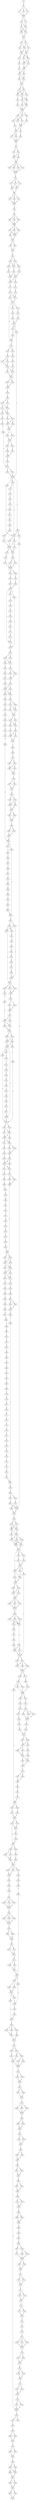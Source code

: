 strict digraph  {
	S0 -> S1 [ label = G ];
	S1 -> S2 [ label = T ];
	S1 -> S3 [ label = C ];
	S1 -> S4 [ label = A ];
	S2 -> S5 [ label = T ];
	S3 -> S5 [ label = T ];
	S4 -> S5 [ label = T ];
	S5 -> S6 [ label = A ];
	S5 -> S7 [ label = T ];
	S6 -> S8 [ label = C ];
	S6 -> S9 [ label = T ];
	S7 -> S8 [ label = C ];
	S8 -> S10 [ label = T ];
	S8 -> S11 [ label = A ];
	S9 -> S10 [ label = T ];
	S9 -> S11 [ label = A ];
	S10 -> S12 [ label = T ];
	S11 -> S12 [ label = T ];
	S12 -> S13 [ label = T ];
	S12 -> S14 [ label = C ];
	S13 -> S15 [ label = G ];
	S13 -> S16 [ label = C ];
	S14 -> S17 [ label = A ];
	S14 -> S16 [ label = C ];
	S15 -> S18 [ label = A ];
	S16 -> S18 [ label = A ];
	S16 -> S19 [ label = G ];
	S17 -> S19 [ label = G ];
	S18 -> S20 [ label = T ];
	S18 -> S21 [ label = C ];
	S19 -> S22 [ label = G ];
	S19 -> S20 [ label = T ];
	S20 -> S23 [ label = G ];
	S20 -> S24 [ label = A ];
	S21 -> S25 [ label = C ];
	S22 -> S24 [ label = A ];
	S23 -> S26 [ label = A ];
	S24 -> S26 [ label = A ];
	S25 -> S27 [ label = G ];
	S26 -> S28 [ label = C ];
	S26 -> S29 [ label = A ];
	S27 -> S28 [ label = C ];
	S28 -> S30 [ label = A ];
	S28 -> S31 [ label = G ];
	S29 -> S31 [ label = G ];
	S30 -> S32 [ label = A ];
	S31 -> S32 [ label = A ];
	S32 -> S33 [ label = G ];
	S32 -> S34 [ label = A ];
	S33 -> S35 [ label = T ];
	S33 -> S36 [ label = A ];
	S33 -> S37 [ label = G ];
	S34 -> S35 [ label = T ];
	S34 -> S37 [ label = G ];
	S35 -> S38 [ label = G ];
	S36 -> S39 [ label = T ];
	S37 -> S39 [ label = T ];
	S37 -> S40 [ label = C ];
	S38 -> S41 [ label = T ];
	S38 -> S42 [ label = C ];
	S39 -> S42 [ label = C ];
	S40 -> S43 [ label = A ];
	S41 -> S44 [ label = A ];
	S42 -> S44 [ label = A ];
	S43 -> S44 [ label = A ];
	S44 -> S46 [ label = C ];
	S44 -> S47 [ label = A ];
	S44 -> S48 [ label = T ];
	S46 -> S49 [ label = A ];
	S46 -> S50 [ label = C ];
	S46 -> S51 [ label = G ];
	S47 -> S50 [ label = C ];
	S48 -> S52 [ label = T ];
	S49 -> S53 [ label = T ];
	S50 -> S54 [ label = C ];
	S51 -> S54 [ label = C ];
	S52 -> S54 [ label = C ];
	S53 -> S55 [ label = T ];
	S54 -> S56 [ label = G ];
	S54 -> S55 [ label = T ];
	S55 -> S57 [ label = A ];
	S55 -> S58 [ label = G ];
	S56 -> S59 [ label = T ];
	S57 -> S60 [ label = C ];
	S58 -> S60 [ label = C ];
	S59 -> S60 [ label = C ];
	S60 -> S61 [ label = C ];
	S61 -> S62 [ label = T ];
	S61 -> S63 [ label = A ];
	S62 -> S64 [ label = C ];
	S63 -> S64 [ label = C ];
	S63 -> S65 [ label = T ];
	S64 -> S66 [ label = C ];
	S65 -> S66 [ label = C ];
	S66 -> S67 [ label = A ];
	S66 -> S68 [ label = G ];
	S66 -> S69 [ label = C ];
	S66 -> S70 [ label = T ];
	S67 -> S71 [ label = C ];
	S68 -> S71 [ label = C ];
	S69 -> S71 [ label = C ];
	S70 -> S71 [ label = C ];
	S71 -> S72 [ label = C ];
	S72 -> S73 [ label = T ];
	S72 -> S74 [ label = C ];
	S72 -> S75 [ label = G ];
	S73 -> S76 [ label = T ];
	S73 -> S77 [ label = A ];
	S74 -> S77 [ label = A ];
	S75 -> S76 [ label = T ];
	S76 -> S78 [ label = T ];
	S77 -> S78 [ label = T ];
	S78 -> S79 [ label = C ];
	S78 -> S80 [ label = G ];
	S78 -> S81 [ label = T ];
	S79 -> S82 [ label = A ];
	S80 -> S82 [ label = A ];
	S81 -> S82 [ label = A ];
	S82 -> S83 [ label = A ];
	S83 -> S84 [ label = C ];
	S84 -> S85 [ label = A ];
	S84 -> S86 [ label = C ];
	S84 -> S87 [ label = T ];
	S85 -> S88 [ label = T ];
	S86 -> S88 [ label = T ];
	S87 -> S88 [ label = T ];
	S88 -> S89 [ label = C ];
	S88 -> S90 [ label = G ];
	S88 -> S91 [ label = T ];
	S89 -> S92 [ label = A ];
	S90 -> S93 [ label = C ];
	S90 -> S92 [ label = A ];
	S91 -> S92 [ label = A ];
	S92 -> S94 [ label = T ];
	S93 -> S94 [ label = T ];
	S94 -> S95 [ label = T ];
	S94 -> S96 [ label = C ];
	S95 -> S97 [ label = C ];
	S96 -> S97 [ label = C ];
	S97 -> S98 [ label = C ];
	S98 -> S99 [ label = T ];
	S98 -> S100 [ label = A ];
	S99 -> S101 [ label = T ];
	S99 -> S102 [ label = C ];
	S100 -> S103 [ label = A ];
	S100 -> S101 [ label = T ];
	S101 -> S104 [ label = C ];
	S102 -> S105 [ label = A ];
	S103 -> S106 [ label = G ];
	S104 -> S107 [ label = A ];
	S104 -> S108 [ label = T ];
	S105 -> S108 [ label = T ];
	S106 -> S107 [ label = A ];
	S107 -> S109 [ label = C ];
	S107 -> S110 [ label = T ];
	S108 -> S109 [ label = C ];
	S109 -> S111 [ label = C ];
	S110 -> S112 [ label = G ];
	S111 -> S113 [ label = A ];
	S112 -> S114 [ label = G ];
	S113 -> S115 [ label = A ];
	S113 -> S116 [ label = C ];
	S114 -> S115 [ label = A ];
	S115 -> S117 [ label = A ];
	S116 -> S117 [ label = A ];
	S117 -> S118 [ label = G ];
	S117 -> S119 [ label = G ];
	S117 -> S120 [ label = T ];
	S118 -> S121 [ label = A ];
	S119 -> S122 [ label = C ];
	S120 -> S123 [ label = A ];
	S121 -> S124 [ label = C ];
	S121 -> S125 [ label = A ];
	S122 -> S126 [ label = A ];
	S123 -> S127 [ label = T ];
	S124 -> S128 [ label = C ];
	S125 -> S129 [ label = G ];
	S126 -> S130 [ label = G ];
	S127 -> S130 [ label = G ];
	S128 -> S131 [ label = A ];
	S128 -> S132 [ label = G ];
	S129 -> S133 [ label = C ];
	S130 -> S134 [ label = G ];
	S130 -> S135 [ label = G ];
	S131 -> S136 [ label = T ];
	S132 -> S136 [ label = T ];
	S133 -> S137 [ label = G ];
	S134 -> S138 [ label = T ];
	S135 -> S139 [ label = T ];
	S136 -> S140 [ label = C ];
	S136 -> S141 [ label = T ];
	S137 -> S140 [ label = C ];
	S138 -> S118 [ label = G ];
	S139 -> S142 [ label = C ];
	S139 -> S143 [ label = T ];
	S139 -> S144 [ label = G ];
	S140 -> S145 [ label = T ];
	S141 -> S145 [ label = T ];
	S142 -> S146 [ label = A ];
	S142 -> S147 [ label = G ];
	S143 -> S146 [ label = A ];
	S143 -> S148 [ label = C ];
	S144 -> S146 [ label = A ];
	S145 -> S149 [ label = G ];
	S145 -> S150 [ label = A ];
	S146 -> S151 [ label = G ];
	S146 -> S152 [ label = A ];
	S147 -> S153 [ label = C ];
	S148 -> S154 [ label = T ];
	S149 -> S155 [ label = C ];
	S150 -> S155 [ label = C ];
	S151 -> S156 [ label = T ];
	S151 -> S157 [ label = C ];
	S152 -> S156 [ label = T ];
	S153 -> S158 [ label = G ];
	S154 -> S159 [ label = G ];
	S155 -> S160 [ label = T ];
	S156 -> S161 [ label = A ];
	S156 -> S162 [ label = C ];
	S157 -> S161 [ label = A ];
	S158 -> S163 [ label = A ];
	S159 -> S164 [ label = A ];
	S160 -> S165 [ label = A ];
	S161 -> S166 [ label = A ];
	S162 -> S167 [ label = G ];
	S163 -> S168 [ label = A ];
	S164 -> S169 [ label = A ];
	S165 -> S170 [ label = C ];
	S165 -> S171 [ label = T ];
	S166 -> S172 [ label = A ];
	S166 -> S173 [ label = G ];
	S167 -> S174 [ label = T ];
	S168 -> S175 [ label = A ];
	S169 -> S176 [ label = A ];
	S169 -> S177 [ label = G ];
	S170 -> S178 [ label = A ];
	S170 -> S179 [ label = C ];
	S171 -> S179 [ label = C ];
	S172 -> S180 [ label = T ];
	S173 -> S180 [ label = T ];
	S174 -> S180 [ label = T ];
	S175 -> S181 [ label = A ];
	S176 -> S182 [ label = G ];
	S176 -> S183 [ label = A ];
	S177 -> S182 [ label = G ];
	S177 -> S183 [ label = A ];
	S178 -> S184 [ label = T ];
	S178 -> S185 [ label = G ];
	S179 -> S184 [ label = T ];
	S180 -> S186 [ label = G ];
	S180 -> S187 [ label = C ];
	S181 -> S188 [ label = T ];
	S182 -> S189 [ label = T ];
	S183 -> S189 [ label = T ];
	S183 -> S190 [ label = A ];
	S184 -> S191 [ label = G ];
	S184 -> S192 [ label = C ];
	S185 -> S193 [ label = A ];
	S186 -> S194 [ label = G ];
	S187 -> S195 [ label = C ];
	S188 -> S196 [ label = G ];
	S189 -> S197 [ label = G ];
	S189 -> S198 [ label = C ];
	S189 -> S199 [ label = T ];
	S190 -> S197 [ label = G ];
	S191 -> S200 [ label = A ];
	S191 -> S201 [ label = C ];
	S192 -> S201 [ label = C ];
	S193 -> S202 [ label = T ];
	S194 -> S203 [ label = A ];
	S195 -> S204 [ label = G ];
	S196 -> S205 [ label = T ];
	S197 -> S206 [ label = A ];
	S197 -> S207 [ label = C ];
	S198 -> S207 [ label = C ];
	S198 -> S206 [ label = A ];
	S199 -> S206 [ label = A ];
	S200 -> S208 [ label = T ];
	S201 -> S208 [ label = T ];
	S202 -> S209 [ label = T ];
	S203 -> S210 [ label = T ];
	S204 -> S210 [ label = T ];
	S205 -> S211 [ label = T ];
	S206 -> S212 [ label = T ];
	S207 -> S212 [ label = T ];
	S208 -> S213 [ label = T ];
	S208 -> S214 [ label = G ];
	S209 -> S215 [ label = C ];
	S210 -> S216 [ label = T ];
	S210 -> S217 [ label = A ];
	S210 -> S218 [ label = C ];
	S211 -> S156 [ label = T ];
	S212 -> S219 [ label = G ];
	S212 -> S220 [ label = T ];
	S212 -> S221 [ label = A ];
	S213 -> S222 [ label = A ];
	S214 -> S222 [ label = A ];
	S215 -> S223 [ label = C ];
	S215 -> S224 [ label = A ];
	S216 -> S225 [ label = T ];
	S217 -> S226 [ label = T ];
	S218 -> S225 [ label = T ];
	S219 -> S227 [ label = T ];
	S220 -> S228 [ label = C ];
	S220 -> S229 [ label = T ];
	S221 -> S230 [ label = C ];
	S222 -> S231 [ label = G ];
	S222 -> S232 [ label = C ];
	S223 -> S139 [ label = T ];
	S224 -> S139 [ label = T ];
	S225 -> S233 [ label = G ];
	S226 -> S234 [ label = T ];
	S227 -> S235 [ label = G ];
	S228 -> S236 [ label = G ];
	S229 -> S236 [ label = G ];
	S230 -> S235 [ label = G ];
	S231 -> S237 [ label = T ];
	S232 -> S238 [ label = C ];
	S233 -> S239 [ label = C ];
	S233 -> S240 [ label = T ];
	S234 -> S241 [ label = C ];
	S235 -> S242 [ label = C ];
	S235 -> S220 [ label = T ];
	S235 -> S243 [ label = A ];
	S236 -> S244 [ label = C ];
	S236 -> S245 [ label = T ];
	S237 -> S246 [ label = A ];
	S238 -> S246 [ label = A ];
	S239 -> S247 [ label = T ];
	S240 -> S248 [ label = C ];
	S240 -> S247 [ label = T ];
	S241 -> S249 [ label = T ];
	S242 -> S229 [ label = T ];
	S243 -> S250 [ label = C ];
	S244 -> S251 [ label = T ];
	S244 -> S252 [ label = C ];
	S245 -> S252 [ label = C ];
	S246 -> S253 [ label = G ];
	S247 -> S254 [ label = C ];
	S248 -> S255 [ label = G ];
	S249 -> S256 [ label = C ];
	S250 -> S257 [ label = G ];
	S250 -> S258 [ label = T ];
	S251 -> S259 [ label = T ];
	S252 -> S259 [ label = T ];
	S253 -> S215 [ label = C ];
	S254 -> S260 [ label = T ];
	S254 -> S261 [ label = C ];
	S255 -> S262 [ label = G ];
	S256 -> S263 [ label = T ];
	S257 -> S264 [ label = T ];
	S257 -> S265 [ label = A ];
	S257 -> S266 [ label = C ];
	S258 -> S265 [ label = A ];
	S259 -> S267 [ label = G ];
	S259 -> S268 [ label = T ];
	S259 -> S269 [ label = A ];
	S260 -> S270 [ label = C ];
	S261 -> S270 [ label = C ];
	S262 -> S271 [ label = A ];
	S263 -> S272 [ label = T ];
	S264 -> S273 [ label = T ];
	S265 -> S273 [ label = T ];
	S266 -> S273 [ label = T ];
	S267 -> S274 [ label = G ];
	S268 -> S274 [ label = G ];
	S269 -> S274 [ label = G ];
	S270 -> S275 [ label = A ];
	S271 -> S276 [ label = G ];
	S272 -> S277 [ label = G ];
	S273 -> S278 [ label = A ];
	S273 -> S279 [ label = T ];
	S274 -> S280 [ label = T ];
	S275 -> S281 [ label = T ];
	S275 -> S282 [ label = C ];
	S276 -> S282 [ label = C ];
	S277 -> S218 [ label = C ];
	S278 -> S283 [ label = C ];
	S279 -> S284 [ label = T ];
	S280 -> S285 [ label = G ];
	S280 -> S286 [ label = C ];
	S280 -> S287 [ label = T ];
	S281 -> S288 [ label = A ];
	S282 -> S289 [ label = A ];
	S282 -> S288 [ label = A ];
	S283 -> S290 [ label = T ];
	S283 -> S291 [ label = G ];
	S283 -> S292 [ label = C ];
	S284 -> S293 [ label = A ];
	S285 -> S294 [ label = C ];
	S286 -> S295 [ label = G ];
	S286 -> S294 [ label = C ];
	S287 -> S294 [ label = C ];
	S288 -> S296 [ label = C ];
	S289 -> S297 [ label = C ];
	S290 -> S298 [ label = T ];
	S291 -> S299 [ label = T ];
	S292 -> S298 [ label = T ];
	S293 -> S298 [ label = T ];
	S294 -> S300 [ label = A ];
	S295 -> S301 [ label = T ];
	S296 -> S302 [ label = A ];
	S296 -> S303 [ label = C ];
	S297 -> S304 [ label = G ];
	S298 -> S305 [ label = G ];
	S298 -> S306 [ label = A ];
	S299 -> S307 [ label = G ];
	S299 -> S308 [ label = T ];
	S300 -> S309 [ label = T ];
	S300 -> S310 [ label = C ];
	S301 -> S311 [ label = T ];
	S302 -> S312 [ label = T ];
	S302 -> S313 [ label = A ];
	S303 -> S312 [ label = T ];
	S304 -> S314 [ label = G ];
	S305 -> S315 [ label = A ];
	S306 -> S316 [ label = C ];
	S307 -> S317 [ label = C ];
	S308 -> S318 [ label = A ];
	S309 -> S250 [ label = C ];
	S310 -> S250 [ label = C ];
	S311 -> S319 [ label = C ];
	S312 -> S320 [ label = C ];
	S313 -> S320 [ label = C ];
	S314 -> S321 [ label = A ];
	S315 -> S322 [ label = C ];
	S316 -> S323 [ label = A ];
	S317 -> S324 [ label = A ];
	S318 -> S324 [ label = A ];
	S319 -> S325 [ label = T ];
	S320 -> S326 [ label = A ];
	S320 -> S327 [ label = C ];
	S321 -> S328 [ label = C ];
	S322 -> S329 [ label = T ];
	S322 -> S330 [ label = C ];
	S322 -> S331 [ label = G ];
	S323 -> S332 [ label = A ];
	S324 -> S333 [ label = A ];
	S324 -> S334 [ label = G ];
	S325 -> S309 [ label = T ];
	S326 -> S335 [ label = A ];
	S326 -> S336 [ label = G ];
	S327 -> S335 [ label = A ];
	S328 -> S337 [ label = G ];
	S329 -> S338 [ label = T ];
	S330 -> S338 [ label = T ];
	S331 -> S338 [ label = T ];
	S332 -> S339 [ label = A ];
	S333 -> S340 [ label = A ];
	S333 -> S341 [ label = A ];
	S334 -> S340 [ label = A ];
	S335 -> S342 [ label = A ];
	S336 -> S343 [ label = C ];
	S337 -> S344 [ label = A ];
	S338 -> S345 [ label = C ];
	S339 -> S346 [ label = T ];
	S340 -> S347 [ label = G ];
	S341 -> S348 [ label = C ];
	S341 -> S349 [ label = A ];
	S342 -> S350 [ label = A ];
	S342 -> S351 [ label = G ];
	S343 -> S350 [ label = A ];
	S344 -> S352 [ label = C ];
	S345 -> S353 [ label = C ];
	S346 -> S354 [ label = A ];
	S347 -> S355 [ label = C ];
	S348 -> S356 [ label = A ];
	S348 -> S357 [ label = C ];
	S349 -> S358 [ label = G ];
	S350 -> S359 [ label = G ];
	S351 -> S359 [ label = G ];
	S352 -> S360 [ label = G ];
	S353 -> S361 [ label = A ];
	S354 -> S361 [ label = A ];
	S355 -> S341 [ label = A ];
	S356 -> S362 [ label = G ];
	S357 -> S362 [ label = G ];
	S358 -> S363 [ label = A ];
	S359 -> S364 [ label = G ];
	S360 -> S365 [ label = A ];
	S361 -> S366 [ label = T ];
	S361 -> S367 [ label = C ];
	S362 -> S368 [ label = A ];
	S363 -> S368 [ label = A ];
	S364 -> S369 [ label = C ];
	S365 -> S370 [ label = C ];
	S365 -> S371 [ label = G ];
	S366 -> S372 [ label = G ];
	S366 -> S373 [ label = T ];
	S367 -> S372 [ label = G ];
	S368 -> S374 [ label = T ];
	S368 -> S375 [ label = A ];
	S368 -> S376 [ label = C ];
	S369 -> S377 [ label = A ];
	S370 -> S378 [ label = A ];
	S371 -> S379 [ label = A ];
	S372 -> S380 [ label = A ];
	S372 -> S381 [ label = C ];
	S373 -> S382 [ label = T ];
	S374 -> S383 [ label = C ];
	S375 -> S384 [ label = G ];
	S376 -> S383 [ label = C ];
	S377 -> S385 [ label = G ];
	S377 -> S386 [ label = A ];
	S378 -> S387 [ label = G ];
	S379 -> S388 [ label = T ];
	S380 -> S389 [ label = G ];
	S381 -> S389 [ label = G ];
	S382 -> S390 [ label = T ];
	S383 -> S391 [ label = A ];
	S384 -> S392 [ label = T ];
	S385 -> S393 [ label = G ];
	S386 -> S394 [ label = A ];
	S386 -> S393 [ label = G ];
	S387 -> S395 [ label = T ];
	S387 -> S396 [ label = C ];
	S388 -> S397 [ label = T ];
	S389 -> S398 [ label = A ];
	S389 -> S399 [ label = T ];
	S390 -> S398 [ label = A ];
	S391 -> S400 [ label = G ];
	S392 -> S401 [ label = A ];
	S393 -> S402 [ label = G ];
	S394 -> S402 [ label = G ];
	S395 -> S403 [ label = T ];
	S395 -> S404 [ label = C ];
	S396 -> S405 [ label = G ];
	S396 -> S404 [ label = C ];
	S397 -> S406 [ label = T ];
	S398 -> S407 [ label = C ];
	S399 -> S407 [ label = C ];
	S400 -> S408 [ label = G ];
	S401 -> S409 [ label = T ];
	S402 -> S410 [ label = T ];
	S403 -> S411 [ label = T ];
	S404 -> S411 [ label = T ];
	S405 -> S412 [ label = A ];
	S406 -> S413 [ label = C ];
	S407 -> S414 [ label = A ];
	S408 -> S415 [ label = C ];
	S409 -> S416 [ label = T ];
	S410 -> S417 [ label = T ];
	S410 -> S418 [ label = C ];
	S411 -> S419 [ label = A ];
	S411 -> S420 [ label = G ];
	S411 -> S421 [ label = C ];
	S412 -> S422 [ label = A ];
	S413 -> S423 [ label = G ];
	S414 -> S424 [ label = G ];
	S414 -> S425 [ label = A ];
	S415 -> S426 [ label = A ];
	S415 -> S427 [ label = T ];
	S415 -> S428 [ label = C ];
	S416 -> S429 [ label = A ];
	S416 -> S430 [ label = G ];
	S417 -> S431 [ label = A ];
	S418 -> S431 [ label = A ];
	S419 -> S432 [ label = A ];
	S420 -> S433 [ label = C ];
	S421 -> S432 [ label = A ];
	S422 -> S434 [ label = G ];
	S423 -> S435 [ label = G ];
	S424 -> S436 [ label = A ];
	S425 -> S436 [ label = A ];
	S426 -> S437 [ label = A ];
	S427 -> S437 [ label = A ];
	S428 -> S437 [ label = A ];
	S429 -> S438 [ label = A ];
	S429 -> S439 [ label = C ];
	S430 -> S440 [ label = A ];
	S431 -> S441 [ label = A ];
	S432 -> S442 [ label = A ];
	S433 -> S443 [ label = G ];
	S434 -> S444 [ label = A ];
	S435 -> S445 [ label = A ];
	S436 -> S446 [ label = A ];
	S437 -> S447 [ label = C ];
	S438 -> S448 [ label = A ];
	S439 -> S448 [ label = A ];
	S440 -> S449 [ label = A ];
	S441 -> S450 [ label = A ];
	S441 -> S451 [ label = G ];
	S442 -> S452 [ label = G ];
	S442 -> S453 [ label = A ];
	S443 -> S454 [ label = A ];
	S444 -> S455 [ label = A ];
	S445 -> S456 [ label = T ];
	S446 -> S457 [ label = G ];
	S447 -> S458 [ label = T ];
	S447 -> S459 [ label = A ];
	S447 -> S460 [ label = G ];
	S448 -> S461 [ label = T ];
	S448 -> S462 [ label = C ];
	S449 -> S463 [ label = C ];
	S450 -> S464 [ label = C ];
	S451 -> S464 [ label = C ];
	S451 -> S465 [ label = A ];
	S452 -> S466 [ label = G ];
	S453 -> S466 [ label = G ];
	S454 -> S467 [ label = T ];
	S454 -> S468 [ label = C ];
	S455 -> S469 [ label = G ];
	S456 -> S470 [ label = T ];
	S457 -> S471 [ label = A ];
	S458 -> S472 [ label = G ];
	S459 -> S472 [ label = G ];
	S460 -> S472 [ label = G ];
	S461 -> S473 [ label = G ];
	S462 -> S440 [ label = A ];
	S463 -> S473 [ label = G ];
	S464 -> S474 [ label = G ];
	S465 -> S474 [ label = G ];
	S466 -> S475 [ label = A ];
	S467 -> S476 [ label = G ];
	S468 -> S476 [ label = G ];
	S469 -> S477 [ label = C ];
	S470 -> S478 [ label = T ];
	S471 -> S299 [ label = T ];
	S472 -> S479 [ label = T ];
	S473 -> S480 [ label = A ];
	S474 -> S481 [ label = G ];
	S474 -> S482 [ label = A ];
	S475 -> S454 [ label = A ];
	S475 -> S483 [ label = G ];
	S476 -> S484 [ label = G ];
	S476 -> S485 [ label = T ];
	S477 -> S486 [ label = A ];
	S478 -> S487 [ label = T ];
	S479 -> S488 [ label = G ];
	S479 -> S489 [ label = T ];
	S480 -> S490 [ label = A ];
	S480 -> S491 [ label = G ];
	S480 -> S492 [ label = C ];
	S481 -> S493 [ label = C ];
	S482 -> S493 [ label = C ];
	S483 -> S467 [ label = T ];
	S484 -> S494 [ label = A ];
	S484 -> S495 [ label = C ];
	S485 -> S495 [ label = C ];
	S486 -> S403 [ label = T ];
	S487 -> S378 [ label = A ];
	S488 -> S496 [ label = G ];
	S489 -> S496 [ label = G ];
	S490 -> S497 [ label = C ];
	S491 -> S498 [ label = A ];
	S492 -> S497 [ label = C ];
	S493 -> S499 [ label = A ];
	S494 -> S500 [ label = G ];
	S494 -> S501 [ label = A ];
	S495 -> S500 [ label = G ];
	S496 -> S502 [ label = A ];
	S497 -> S503 [ label = T ];
	S498 -> S503 [ label = T ];
	S499 -> S504 [ label = A ];
	S499 -> S505 [ label = G ];
	S500 -> S506 [ label = A ];
	S500 -> S507 [ label = T ];
	S500 -> S508 [ label = T ];
	S501 -> S509 [ label = G ];
	S502 -> S510 [ label = A ];
	S502 -> S511 [ label = G ];
	S503 -> S512 [ label = G ];
	S504 -> S513 [ label = A ];
	S505 -> S513 [ label = A ];
	S506 -> S514 [ label = A ];
	S507 -> S515 [ label = A ];
	S508 -> S514 [ label = A ];
	S509 -> S514 [ label = A ];
	S510 -> S516 [ label = A ];
	S511 -> S516 [ label = A ];
	S512 -> S517 [ label = C ];
	S512 -> S518 [ label = G ];
	S513 -> S365 [ label = A ];
	S514 -> S519 [ label = C ];
	S514 -> S520 [ label = A ];
	S515 -> S521 [ label = G ];
	S516 -> S522 [ label = A ];
	S517 -> S523 [ label = G ];
	S517 -> S524 [ label = A ];
	S518 -> S525 [ label = T ];
	S519 -> S526 [ label = T ];
	S520 -> S526 [ label = T ];
	S520 -> S527 [ label = C ];
	S521 -> S528 [ label = C ];
	S522 -> S529 [ label = T ];
	S522 -> S530 [ label = C ];
	S523 -> S531 [ label = C ];
	S523 -> S532 [ label = A ];
	S524 -> S533 [ label = G ];
	S525 -> S533 [ label = G ];
	S526 -> S534 [ label = T ];
	S526 -> S535 [ label = C ];
	S527 -> S535 [ label = C ];
	S528 -> S536 [ label = C ];
	S529 -> S537 [ label = C ];
	S530 -> S537 [ label = C ];
	S531 -> S538 [ label = C ];
	S532 -> S538 [ label = C ];
	S533 -> S539 [ label = A ];
	S533 -> S538 [ label = C ];
	S534 -> S540 [ label = T ];
	S535 -> S541 [ label = A ];
	S535 -> S540 [ label = T ];
	S536 -> S542 [ label = A ];
	S537 -> S416 [ label = T ];
	S538 -> S543 [ label = A ];
	S539 -> S544 [ label = T ];
	S540 -> S545 [ label = G ];
	S540 -> S546 [ label = C ];
	S541 -> S547 [ label = A ];
	S542 -> S548 [ label = G ];
	S543 -> S549 [ label = A ];
	S543 -> S550 [ label = G ];
	S544 -> S551 [ label = G ];
	S544 -> S552 [ label = A ];
	S545 -> S553 [ label = A ];
	S546 -> S553 [ label = A ];
	S547 -> S554 [ label = C ];
	S548 -> S555 [ label = G ];
	S549 -> S556 [ label = G ];
	S550 -> S556 [ label = G ];
	S551 -> S557 [ label = T ];
	S553 -> S558 [ label = A ];
	S554 -> S559 [ label = G ];
	S555 -> S560 [ label = C ];
	S556 -> S561 [ label = A ];
	S557 -> S562 [ label = T ];
	S558 -> S563 [ label = A ];
	S558 -> S564 [ label = G ];
	S559 -> S563 [ label = A ];
	S560 -> S565 [ label = G ];
	S561 -> S566 [ label = T ];
	S561 -> S567 [ label = C ];
	S562 -> S568 [ label = T ];
	S562 -> S569 [ label = C ];
	S563 -> S570 [ label = C ];
	S563 -> S571 [ label = C ];
	S564 -> S570 [ label = C ];
	S565 -> S572 [ label = A ];
	S566 -> S573 [ label = C ];
	S567 -> S573 [ label = C ];
	S568 -> S574 [ label = T ];
	S569 -> S574 [ label = T ];
	S570 -> S575 [ label = A ];
	S571 -> S576 [ label = G ];
	S572 -> S577 [ label = A ];
	S573 -> S578 [ label = T ];
	S574 -> S579 [ label = A ];
	S575 -> S580 [ label = A ];
	S575 -> S581 [ label = G ];
	S576 -> S582 [ label = T ];
	S577 -> S508 [ label = T ];
	S578 -> S583 [ label = G ];
	S578 -> S584 [ label = T ];
	S578 -> S585 [ label = C ];
	S579 -> S586 [ label = T ];
	S579 -> S587 [ label = C ];
	S580 -> S588 [ label = A ];
	S581 -> S588 [ label = A ];
	S582 -> S589 [ label = C ];
	S583 -> S590 [ label = T ];
	S584 -> S590 [ label = T ];
	S585 -> S590 [ label = T ];
	S586 -> S591 [ label = C ];
	S587 -> S591 [ label = C ];
	S588 -> S592 [ label = A ];
	S589 -> S593 [ label = G ];
	S590 -> S594 [ label = C ];
	S591 -> S595 [ label = C ];
	S592 -> S596 [ label = G ];
	S592 -> S597 [ label = A ];
	S593 -> S598 [ label = G ];
	S594 -> S599 [ label = A ];
	S594 -> S600 [ label = C ];
	S595 -> S601 [ label = A ];
	S595 -> S602 [ label = G ];
	S596 -> S603 [ label = A ];
	S596 -> S604 [ label = C ];
	S597 -> S604 [ label = C ];
	S598 -> S605 [ label = A ];
	S599 -> S606 [ label = A ];
	S600 -> S606 [ label = A ];
	S601 -> S607 [ label = A ];
	S601 -> S608 [ label = C ];
	S602 -> S607 [ label = A ];
	S603 -> S609 [ label = G ];
	S604 -> S610 [ label = A ];
	S604 -> S609 [ label = G ];
	S605 -> S611 [ label = C ];
	S606 -> S612 [ label = A ];
	S607 -> S613 [ label = G ];
	S608 -> S613 [ label = G ];
	S609 -> S614 [ label = A ];
	S609 -> S615 [ label = G ];
	S610 -> S614 [ label = A ];
	S611 -> S616 [ label = T ];
	S612 -> S617 [ label = A ];
	S612 -> S618 [ label = G ];
	S613 -> S619 [ label = A ];
	S613 -> S620 [ label = G ];
	S614 -> S621 [ label = G ];
	S614 -> S622 [ label = A ];
	S615 -> S621 [ label = G ];
	S616 -> S623 [ label = G ];
	S617 -> S624 [ label = T ];
	S618 -> S624 [ label = T ];
	S619 -> S625 [ label = A ];
	S620 -> S625 [ label = A ];
	S621 -> S626 [ label = A ];
	S622 -> S627 [ label = C ];
	S623 -> S628 [ label = G ];
	S624 -> S629 [ label = T ];
	S625 -> S630 [ label = A ];
	S625 -> S631 [ label = G ];
	S626 -> S632 [ label = T ];
	S627 -> S633 [ label = T ];
	S628 -> S634 [ label = T ];
	S629 -> S635 [ label = C ];
	S629 -> S636 [ label = T ];
	S630 -> S637 [ label = C ];
	S631 -> S637 [ label = C ];
	S632 -> S638 [ label = G ];
	S633 -> S639 [ label = A ];
	S634 -> S640 [ label = A ];
	S635 -> S641 [ label = C ];
	S636 -> S641 [ label = C ];
	S638 -> S642 [ label = A ];
	S639 -> S643 [ label = T ];
	S640 -> S644 [ label = T ];
	S641 -> S645 [ label = G ];
	S642 -> S646 [ label = A ];
	S642 -> S647 [ label = G ];
	S643 -> S648 [ label = T ];
	S644 -> S649 [ label = C ];
	S645 -> S650 [ label = A ];
	S645 -> S651 [ label = C ];
	S646 -> S652 [ label = A ];
	S647 -> S652 [ label = A ];
	S648 -> S653 [ label = G ];
	S649 -> S654 [ label = G ];
	S650 -> S655 [ label = A ];
	S651 -> S655 [ label = A ];
	S652 -> S656 [ label = A ];
	S653 -> S657 [ label = G ];
	S654 -> S592 [ label = A ];
	S655 -> S658 [ label = A ];
	S656 -> S659 [ label = C ];
	S657 -> S660 [ label = A ];
	S658 -> S661 [ label = T ];
	S658 -> S662 [ label = C ];
	S659 -> S663 [ label = T ];
	S660 -> S664 [ label = G ];
	S661 -> S665 [ label = G ];
	S662 -> S665 [ label = G ];
	S663 -> S666 [ label = A ];
	S664 -> S667 [ label = C ];
	S665 -> S668 [ label = A ];
	S666 -> S669 [ label = C ];
	S667 -> S670 [ label = A ];
	S668 -> S671 [ label = G ];
	S668 -> S672 [ label = A ];
	S669 -> S673 [ label = C ];
	S669 -> S674 [ label = T ];
	S670 -> S675 [ label = G ];
	S671 -> S676 [ label = A ];
	S672 -> S676 [ label = A ];
	S673 -> S677 [ label = A ];
	S674 -> S678 [ label = C ];
	S675 -> S679 [ label = G ];
	S676 -> S680 [ label = T ];
	S677 -> S681 [ label = A ];
	S677 -> S159 [ label = G ];
	S678 -> S159 [ label = G ];
	S679 -> S682 [ label = T ];
	S680 -> S683 [ label = A ];
	S680 -> S684 [ label = G ];
	S681 -> S164 [ label = A ];
	S682 -> S685 [ label = A ];
	S683 -> S686 [ label = A ];
	S684 -> S686 [ label = A ];
	S685 -> S687 [ label = C ];
	S686 -> S688 [ label = G ];
	S687 -> S689 [ label = A ];
	S688 -> S690 [ label = G ];
	S689 -> S691 [ label = T ];
	S690 -> S692 [ label = G ];
	S691 -> S693 [ label = T ];
	S692 -> S694 [ label = A ];
	S693 -> S695 [ label = C ];
	S694 -> S696 [ label = T ];
	S694 -> S697 [ label = C ];
	S695 -> S698 [ label = C ];
	S696 -> S699 [ label = T ];
	S696 -> S700 [ label = C ];
	S697 -> S701 [ label = A ];
	S698 -> S702 [ label = T ];
	S699 -> S703 [ label = T ];
	S700 -> S703 [ label = T ];
	S701 -> S703 [ label = T ];
	S702 -> S704 [ label = G ];
	S703 -> S705 [ label = A ];
	S703 -> S706 [ label = G ];
	S704 -> S707 [ label = G ];
	S705 -> S708 [ label = C ];
	S706 -> S708 [ label = C ];
	S707 -> S709 [ label = A ];
	S708 -> S710 [ label = T ];
	S709 -> S711 [ label = A ];
	S710 -> S712 [ label = T ];
	S710 -> S713 [ label = G ];
	S711 -> S714 [ label = G ];
	S712 -> S715 [ label = G ];
	S713 -> S715 [ label = G ];
	S714 -> S716 [ label = G ];
	S715 -> S717 [ label = G ];
	S716 -> S718 [ label = G ];
	S717 -> S719 [ label = C ];
	S717 -> S720 [ label = G ];
	S718 -> S721 [ label = G ];
	S719 -> S722 [ label = T ];
	S720 -> S722 [ label = T ];
	S721 -> S723 [ label = A ];
	S722 -> S724 [ label = T ];
	S723 -> S725 [ label = G ];
	S724 -> S726 [ label = T ];
	S724 -> S727 [ label = C ];
	S725 -> S728 [ label = A ];
	S726 -> S729 [ label = C ];
	S727 -> S729 [ label = C ];
	S728 -> S730 [ label = C ];
	S729 -> S731 [ label = G ];
	S730 -> S732 [ label = T ];
	S731 -> S733 [ label = G ];
	S732 -> S734 [ label = C ];
	S733 -> S735 [ label = A ];
	S734 -> S736 [ label = G ];
	S735 -> S737 [ label = C ];
	S736 -> S738 [ label = A ];
	S737 -> S739 [ label = T ];
	S737 -> S740 [ label = A ];
	S737 -> S741 [ label = C ];
	S738 -> S663 [ label = T ];
	S739 -> S742 [ label = T ];
	S740 -> S742 [ label = T ];
	S741 -> S742 [ label = T ];
	S742 -> S743 [ label = C ];
	S743 -> S744 [ label = T ];
	S743 -> S745 [ label = C ];
	S744 -> S746 [ label = A ];
	S745 -> S746 [ label = A ];
	S746 -> S747 [ label = A ];
	S747 -> S748 [ label = A ];
	S747 -> S749 [ label = G ];
	S748 -> S750 [ label = T ];
	S749 -> S750 [ label = T ];
	S750 -> S751 [ label = A ];
	S751 -> S752 [ label = T ];
	S751 -> S753 [ label = C ];
	S752 -> S754 [ label = G ];
	S753 -> S754 [ label = G ];
	S754 -> S755 [ label = C ];
	S755 -> S756 [ label = T ];
	S755 -> S757 [ label = C ];
	S756 -> S539 [ label = A ];
	S757 -> S539 [ label = A ];
}
